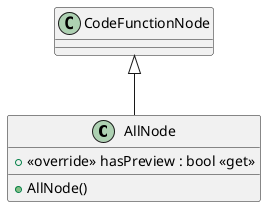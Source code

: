 @startuml
class AllNode {
    + AllNode()
    + <<override>> hasPreview : bool <<get>>
}
CodeFunctionNode <|-- AllNode
@enduml
